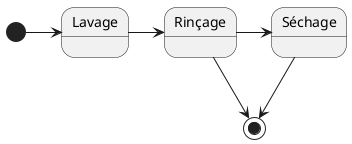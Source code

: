 @startuml
skinparam backgroundcolor transparent
[*] -> Lavage
Lavage -> Rinçage
Rinçage --> [*]
Rinçage -> Séchage
Séchage --> [*]
@enduml